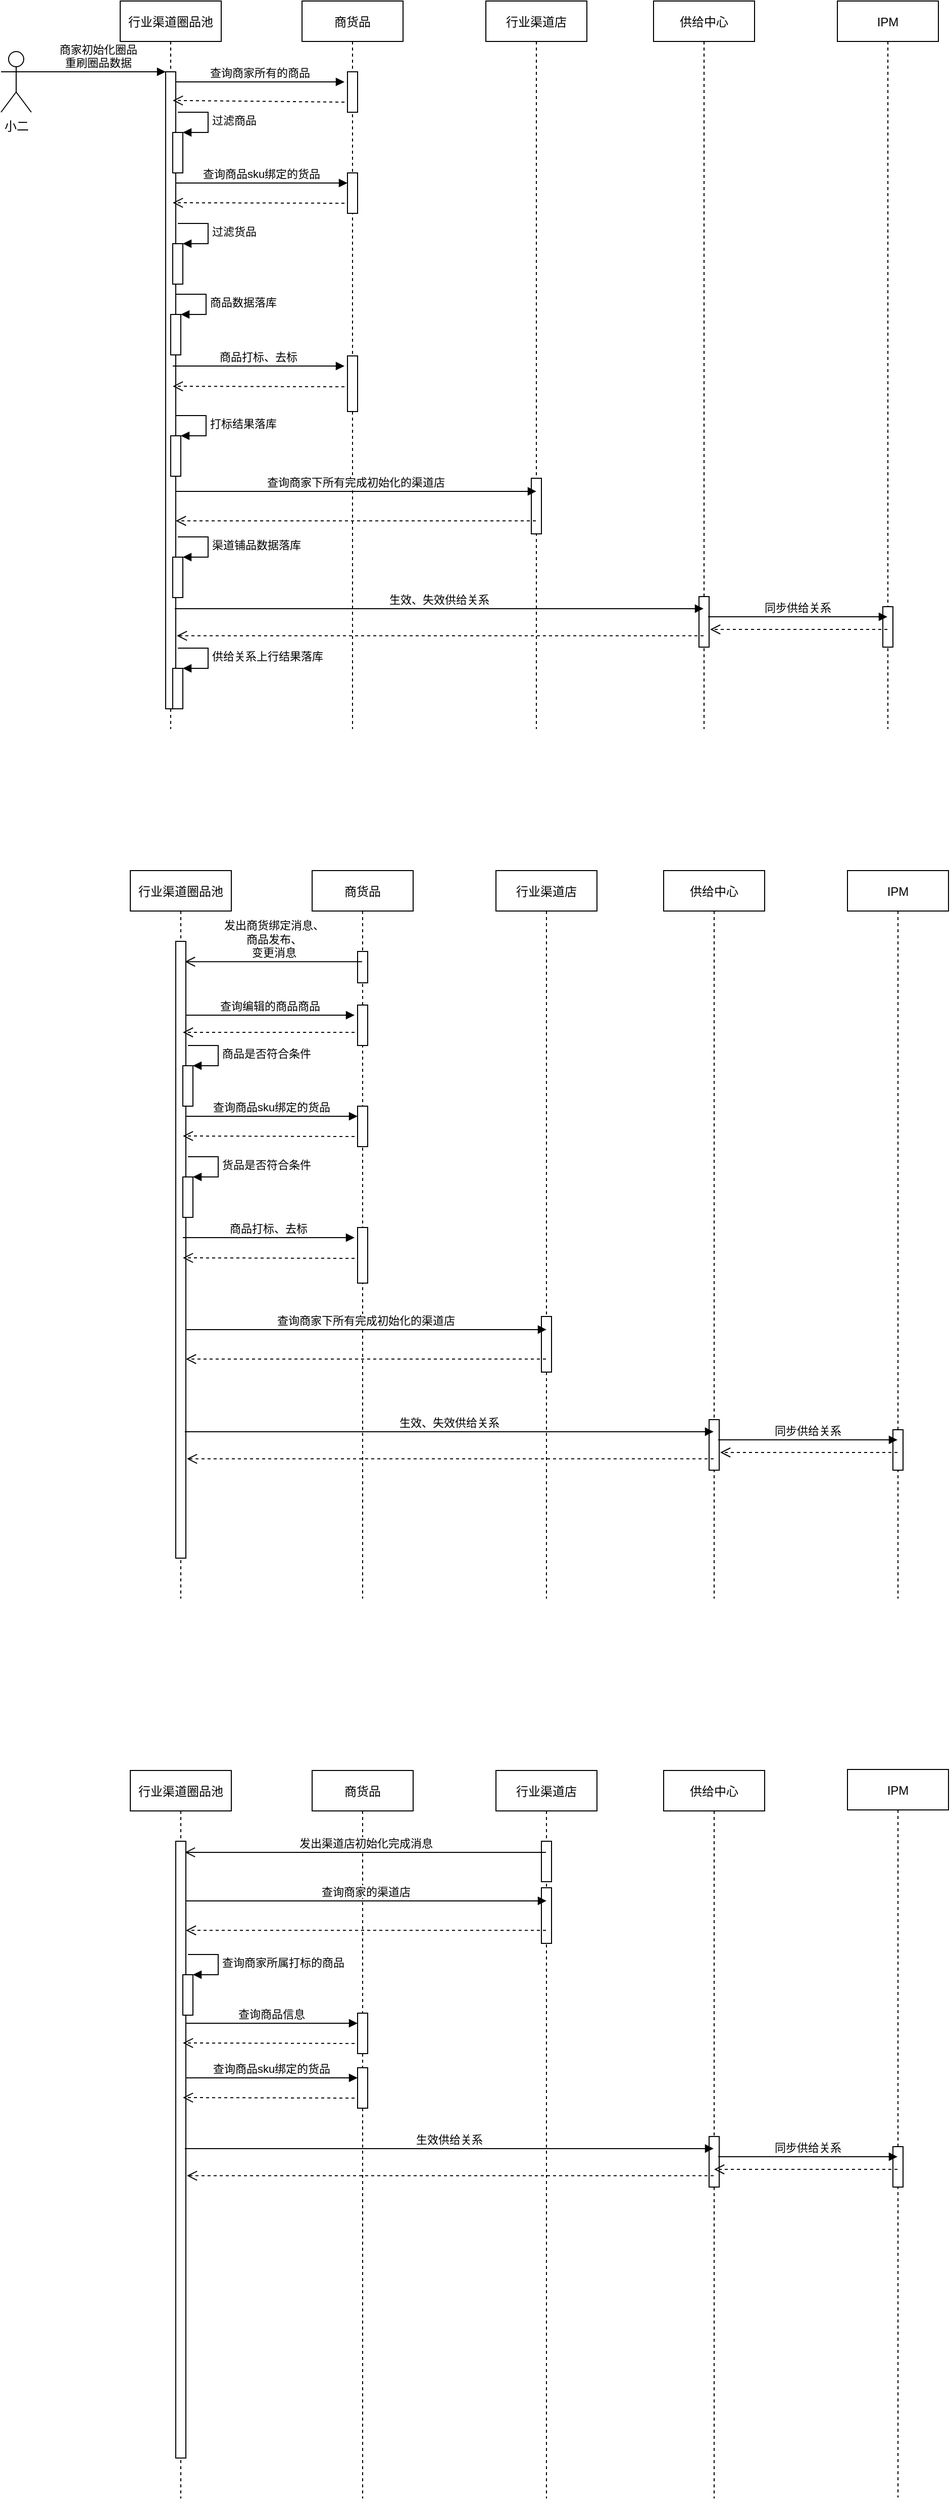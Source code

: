 <mxfile version="20.5.3" type="github">
  <diagram id="kgpKYQtTHZ0yAKxKKP6v" name="Page-1">
    <mxGraphModel dx="1298" dy="826" grid="1" gridSize="10" guides="1" tooltips="1" connect="1" arrows="1" fold="1" page="1" pageScale="1" pageWidth="3300" pageHeight="4681" math="0" shadow="0">
      <root>
        <mxCell id="0" />
        <mxCell id="1" parent="0" />
        <mxCell id="3nuBFxr9cyL0pnOWT2aG-1" value="行业渠道圈品池" style="shape=umlLifeline;perimeter=lifelinePerimeter;container=1;collapsible=0;recursiveResize=0;rounded=0;shadow=0;strokeWidth=1;" parent="1" vertex="1">
          <mxGeometry x="188" y="80" width="100" height="720" as="geometry" />
        </mxCell>
        <mxCell id="3nuBFxr9cyL0pnOWT2aG-2" value="" style="points=[];perimeter=orthogonalPerimeter;rounded=0;shadow=0;strokeWidth=1;" parent="3nuBFxr9cyL0pnOWT2aG-1" vertex="1">
          <mxGeometry x="45" y="70" width="10" height="630" as="geometry" />
        </mxCell>
        <mxCell id="i1a7ub9hRIe4BxzvPpTs-12" value="" style="html=1;points=[];perimeter=orthogonalPerimeter;" vertex="1" parent="3nuBFxr9cyL0pnOWT2aG-1">
          <mxGeometry x="52" y="130" width="10" height="40" as="geometry" />
        </mxCell>
        <mxCell id="i1a7ub9hRIe4BxzvPpTs-13" value="过滤商品" style="edgeStyle=orthogonalEdgeStyle;html=1;align=left;spacingLeft=2;endArrow=block;rounded=0;entryX=1;entryY=0;" edge="1" target="i1a7ub9hRIe4BxzvPpTs-12" parent="3nuBFxr9cyL0pnOWT2aG-1">
          <mxGeometry relative="1" as="geometry">
            <mxPoint x="57" y="110" as="sourcePoint" />
            <Array as="points">
              <mxPoint x="87" y="110" />
            </Array>
          </mxGeometry>
        </mxCell>
        <mxCell id="i1a7ub9hRIe4BxzvPpTs-14" value="" style="html=1;points=[];perimeter=orthogonalPerimeter;" vertex="1" parent="3nuBFxr9cyL0pnOWT2aG-1">
          <mxGeometry x="52" y="240" width="10" height="40" as="geometry" />
        </mxCell>
        <mxCell id="i1a7ub9hRIe4BxzvPpTs-15" value="过滤货品" style="edgeStyle=orthogonalEdgeStyle;html=1;align=left;spacingLeft=2;endArrow=block;rounded=0;entryX=1;entryY=0;" edge="1" parent="3nuBFxr9cyL0pnOWT2aG-1" target="i1a7ub9hRIe4BxzvPpTs-14">
          <mxGeometry relative="1" as="geometry">
            <mxPoint x="57" y="220" as="sourcePoint" />
            <Array as="points">
              <mxPoint x="87" y="220" />
            </Array>
          </mxGeometry>
        </mxCell>
        <mxCell id="i1a7ub9hRIe4BxzvPpTs-130" value="" style="html=1;points=[];perimeter=orthogonalPerimeter;" vertex="1" parent="3nuBFxr9cyL0pnOWT2aG-1">
          <mxGeometry x="50" y="310" width="10" height="40" as="geometry" />
        </mxCell>
        <mxCell id="i1a7ub9hRIe4BxzvPpTs-131" value="商品数据落库" style="edgeStyle=orthogonalEdgeStyle;html=1;align=left;spacingLeft=2;endArrow=block;rounded=0;entryX=1;entryY=0;" edge="1" parent="3nuBFxr9cyL0pnOWT2aG-1" target="i1a7ub9hRIe4BxzvPpTs-130">
          <mxGeometry relative="1" as="geometry">
            <mxPoint x="55" y="290" as="sourcePoint" />
            <Array as="points">
              <mxPoint x="85" y="290" />
            </Array>
          </mxGeometry>
        </mxCell>
        <mxCell id="i1a7ub9hRIe4BxzvPpTs-132" value="" style="html=1;points=[];perimeter=orthogonalPerimeter;" vertex="1" parent="3nuBFxr9cyL0pnOWT2aG-1">
          <mxGeometry x="50" y="430" width="10" height="40" as="geometry" />
        </mxCell>
        <mxCell id="i1a7ub9hRIe4BxzvPpTs-133" value="打标结果落库" style="edgeStyle=orthogonalEdgeStyle;html=1;align=left;spacingLeft=2;endArrow=block;rounded=0;entryX=1;entryY=0;" edge="1" parent="3nuBFxr9cyL0pnOWT2aG-1" target="i1a7ub9hRIe4BxzvPpTs-132">
          <mxGeometry relative="1" as="geometry">
            <mxPoint x="55" y="410" as="sourcePoint" />
            <Array as="points">
              <mxPoint x="85" y="410" />
            </Array>
          </mxGeometry>
        </mxCell>
        <mxCell id="i1a7ub9hRIe4BxzvPpTs-135" value="" style="html=1;points=[];perimeter=orthogonalPerimeter;" vertex="1" parent="3nuBFxr9cyL0pnOWT2aG-1">
          <mxGeometry x="52" y="550" width="10" height="40" as="geometry" />
        </mxCell>
        <mxCell id="i1a7ub9hRIe4BxzvPpTs-136" value="渠道铺品数据落库" style="edgeStyle=orthogonalEdgeStyle;html=1;align=left;spacingLeft=2;endArrow=block;rounded=0;entryX=1;entryY=0;" edge="1" parent="3nuBFxr9cyL0pnOWT2aG-1" target="i1a7ub9hRIe4BxzvPpTs-135">
          <mxGeometry relative="1" as="geometry">
            <mxPoint x="57" y="530" as="sourcePoint" />
            <Array as="points">
              <mxPoint x="87" y="530" />
            </Array>
          </mxGeometry>
        </mxCell>
        <mxCell id="i1a7ub9hRIe4BxzvPpTs-137" value="" style="html=1;points=[];perimeter=orthogonalPerimeter;" vertex="1" parent="3nuBFxr9cyL0pnOWT2aG-1">
          <mxGeometry x="52" y="660" width="10" height="40" as="geometry" />
        </mxCell>
        <mxCell id="i1a7ub9hRIe4BxzvPpTs-138" value="供给关系上行结果落库" style="edgeStyle=orthogonalEdgeStyle;html=1;align=left;spacingLeft=2;endArrow=block;rounded=0;entryX=1;entryY=0;" edge="1" parent="3nuBFxr9cyL0pnOWT2aG-1" target="i1a7ub9hRIe4BxzvPpTs-137">
          <mxGeometry relative="1" as="geometry">
            <mxPoint x="57" y="640" as="sourcePoint" />
            <Array as="points">
              <mxPoint x="87" y="640" />
            </Array>
          </mxGeometry>
        </mxCell>
        <mxCell id="3nuBFxr9cyL0pnOWT2aG-5" value="商货品" style="shape=umlLifeline;perimeter=lifelinePerimeter;container=1;collapsible=0;recursiveResize=0;rounded=0;shadow=0;strokeWidth=1;" parent="1" vertex="1">
          <mxGeometry x="368" y="80" width="100" height="720" as="geometry" />
        </mxCell>
        <mxCell id="3nuBFxr9cyL0pnOWT2aG-6" value="" style="points=[];perimeter=orthogonalPerimeter;rounded=0;shadow=0;strokeWidth=1;" parent="3nuBFxr9cyL0pnOWT2aG-5" vertex="1">
          <mxGeometry x="45" y="70" width="10" height="40" as="geometry" />
        </mxCell>
        <mxCell id="i1a7ub9hRIe4BxzvPpTs-10" value="查询商品sku绑定的货品" style="verticalAlign=bottom;endArrow=block;entryX=0;entryY=0;shadow=0;strokeWidth=1;" edge="1" parent="3nuBFxr9cyL0pnOWT2aG-5">
          <mxGeometry relative="1" as="geometry">
            <mxPoint x="-125" y="180.0" as="sourcePoint" />
            <mxPoint x="45" y="180.0" as="targetPoint" />
          </mxGeometry>
        </mxCell>
        <mxCell id="i1a7ub9hRIe4BxzvPpTs-20" value="" style="points=[];perimeter=orthogonalPerimeter;rounded=0;shadow=0;strokeWidth=1;" vertex="1" parent="3nuBFxr9cyL0pnOWT2aG-5">
          <mxGeometry x="45" y="351" width="10" height="55" as="geometry" />
        </mxCell>
        <mxCell id="i1a7ub9hRIe4BxzvPpTs-21" value="" style="points=[];perimeter=orthogonalPerimeter;rounded=0;shadow=0;strokeWidth=1;" vertex="1" parent="3nuBFxr9cyL0pnOWT2aG-5">
          <mxGeometry x="45" y="170" width="10" height="40" as="geometry" />
        </mxCell>
        <mxCell id="3nuBFxr9cyL0pnOWT2aG-7" value="" style="verticalAlign=bottom;endArrow=open;dashed=1;endSize=8;shadow=0;strokeWidth=1;entryX=0.7;entryY=0.045;entryDx=0;entryDy=0;entryPerimeter=0;" parent="1" target="3nuBFxr9cyL0pnOWT2aG-2" edge="1">
          <mxGeometry relative="1" as="geometry">
            <mxPoint x="250" y="180" as="targetPoint" />
            <mxPoint x="410" y="180" as="sourcePoint" />
          </mxGeometry>
        </mxCell>
        <mxCell id="3nuBFxr9cyL0pnOWT2aG-8" value="查询商家所有的商品" style="verticalAlign=bottom;endArrow=block;shadow=0;strokeWidth=1;" parent="1" source="3nuBFxr9cyL0pnOWT2aG-2" edge="1">
          <mxGeometry relative="1" as="geometry">
            <mxPoint x="343" y="160" as="sourcePoint" />
            <mxPoint x="410" y="160" as="targetPoint" />
          </mxGeometry>
        </mxCell>
        <mxCell id="i1a7ub9hRIe4BxzvPpTs-1" value="供给中心" style="shape=umlLifeline;perimeter=lifelinePerimeter;container=1;collapsible=0;recursiveResize=0;rounded=0;shadow=0;strokeWidth=1;" vertex="1" parent="1">
          <mxGeometry x="716" y="80" width="100" height="720" as="geometry" />
        </mxCell>
        <mxCell id="i1a7ub9hRIe4BxzvPpTs-2" value="" style="points=[];perimeter=orthogonalPerimeter;rounded=0;shadow=0;strokeWidth=1;" vertex="1" parent="i1a7ub9hRIe4BxzvPpTs-1">
          <mxGeometry x="45" y="589" width="10" height="50" as="geometry" />
        </mxCell>
        <mxCell id="i1a7ub9hRIe4BxzvPpTs-3" value="IPM" style="shape=umlLifeline;perimeter=lifelinePerimeter;container=1;collapsible=0;recursiveResize=0;rounded=0;shadow=0;strokeWidth=1;" vertex="1" parent="1">
          <mxGeometry x="898" y="80" width="100" height="720" as="geometry" />
        </mxCell>
        <mxCell id="i1a7ub9hRIe4BxzvPpTs-4" value="" style="points=[];perimeter=orthogonalPerimeter;rounded=0;shadow=0;strokeWidth=1;" vertex="1" parent="i1a7ub9hRIe4BxzvPpTs-3">
          <mxGeometry x="45" y="599" width="10" height="40" as="geometry" />
        </mxCell>
        <mxCell id="i1a7ub9hRIe4BxzvPpTs-5" value="小二" style="shape=umlActor;verticalLabelPosition=bottom;verticalAlign=top;html=1;" vertex="1" parent="1">
          <mxGeometry x="70" y="130" width="30" height="60" as="geometry" />
        </mxCell>
        <mxCell id="3nuBFxr9cyL0pnOWT2aG-3" value="商家初始化圈品&#xa;重刷圈品数据" style="verticalAlign=bottom;startArrow=none;endArrow=block;startSize=8;shadow=0;strokeWidth=1;exitX=1;exitY=0.333;exitDx=0;exitDy=0;exitPerimeter=0;startFill=0;" parent="1" target="3nuBFxr9cyL0pnOWT2aG-2" edge="1" source="i1a7ub9hRIe4BxzvPpTs-5">
          <mxGeometry relative="1" as="geometry">
            <mxPoint x="173" y="150" as="sourcePoint" />
          </mxGeometry>
        </mxCell>
        <mxCell id="i1a7ub9hRIe4BxzvPpTs-11" value="" style="verticalAlign=bottom;endArrow=open;dashed=1;endSize=8;shadow=0;strokeWidth=1;entryX=1;entryY=0.147;entryDx=0;entryDy=0;entryPerimeter=0;" edge="1" parent="1">
          <mxGeometry relative="1" as="geometry">
            <mxPoint x="240" y="279.5" as="targetPoint" />
            <mxPoint x="410" y="280" as="sourcePoint" />
          </mxGeometry>
        </mxCell>
        <mxCell id="i1a7ub9hRIe4BxzvPpTs-16" value="行业渠道店" style="shape=umlLifeline;perimeter=lifelinePerimeter;container=1;collapsible=0;recursiveResize=0;rounded=0;shadow=0;strokeWidth=1;" vertex="1" parent="1">
          <mxGeometry x="550" y="80" width="100" height="720" as="geometry" />
        </mxCell>
        <mxCell id="i1a7ub9hRIe4BxzvPpTs-17" value="" style="points=[];perimeter=orthogonalPerimeter;rounded=0;shadow=0;strokeWidth=1;" vertex="1" parent="i1a7ub9hRIe4BxzvPpTs-16">
          <mxGeometry x="45" y="472" width="10" height="55" as="geometry" />
        </mxCell>
        <mxCell id="i1a7ub9hRIe4BxzvPpTs-18" value="查询商家下所有完成初始化的渠道店" style="verticalAlign=bottom;endArrow=block;shadow=0;strokeWidth=1;entryX=0.5;entryY=0.236;entryDx=0;entryDy=0;entryPerimeter=0;" edge="1" parent="1" target="i1a7ub9hRIe4BxzvPpTs-17">
          <mxGeometry relative="1" as="geometry">
            <mxPoint x="243" y="565" as="sourcePoint" />
            <mxPoint x="590" y="565" as="targetPoint" />
          </mxGeometry>
        </mxCell>
        <mxCell id="i1a7ub9hRIe4BxzvPpTs-19" value="" style="verticalAlign=bottom;endArrow=open;dashed=1;endSize=8;shadow=0;strokeWidth=1;entryX=1;entryY=0.533;entryDx=0;entryDy=0;entryPerimeter=0;" edge="1" parent="1">
          <mxGeometry relative="1" as="geometry">
            <mxPoint x="243" y="594.13" as="targetPoint" />
            <mxPoint x="599.5" y="594.13" as="sourcePoint" />
          </mxGeometry>
        </mxCell>
        <mxCell id="i1a7ub9hRIe4BxzvPpTs-22" value="商品打标、去标" style="verticalAlign=bottom;endArrow=block;shadow=0;strokeWidth=1;" edge="1" parent="1">
          <mxGeometry relative="1" as="geometry">
            <mxPoint x="240" y="441" as="sourcePoint" />
            <mxPoint x="410" y="441" as="targetPoint" />
          </mxGeometry>
        </mxCell>
        <mxCell id="i1a7ub9hRIe4BxzvPpTs-23" value="" style="verticalAlign=bottom;endArrow=open;dashed=1;endSize=8;shadow=0;strokeWidth=1;entryX=1;entryY=0.147;entryDx=0;entryDy=0;entryPerimeter=0;" edge="1" parent="1">
          <mxGeometry relative="1" as="geometry">
            <mxPoint x="240" y="461" as="targetPoint" />
            <mxPoint x="410" y="461.5" as="sourcePoint" />
          </mxGeometry>
        </mxCell>
        <mxCell id="i1a7ub9hRIe4BxzvPpTs-24" value="生效、失效供给关系" style="verticalAlign=bottom;endArrow=block;shadow=0;strokeWidth=1;exitX=0.9;exitY=0.636;exitDx=0;exitDy=0;exitPerimeter=0;" edge="1" parent="1">
          <mxGeometry relative="1" as="geometry">
            <mxPoint x="242" y="680.96" as="sourcePoint" />
            <mxPoint x="765.5" y="680.96" as="targetPoint" />
          </mxGeometry>
        </mxCell>
        <mxCell id="i1a7ub9hRIe4BxzvPpTs-26" value="" style="verticalAlign=bottom;endArrow=open;dashed=1;endSize=8;shadow=0;strokeWidth=1;entryX=1.1;entryY=0.68;entryDx=0;entryDy=0;entryPerimeter=0;" edge="1" parent="1">
          <mxGeometry relative="1" as="geometry">
            <mxPoint x="244" y="707.8" as="targetPoint" />
            <mxPoint x="765.5" y="707.8" as="sourcePoint" />
          </mxGeometry>
        </mxCell>
        <mxCell id="i1a7ub9hRIe4BxzvPpTs-27" value="同步供给关系" style="verticalAlign=bottom;endArrow=block;shadow=0;strokeWidth=1;" edge="1" parent="1">
          <mxGeometry relative="1" as="geometry">
            <mxPoint x="770" y="689" as="sourcePoint" />
            <mxPoint x="947.5" y="689" as="targetPoint" />
          </mxGeometry>
        </mxCell>
        <mxCell id="i1a7ub9hRIe4BxzvPpTs-28" value="" style="verticalAlign=bottom;endArrow=open;dashed=1;endSize=8;shadow=0;strokeWidth=1;entryX=1.1;entryY=0.77;entryDx=0;entryDy=0;entryPerimeter=0;" edge="1" parent="1">
          <mxGeometry relative="1" as="geometry">
            <mxPoint x="772" y="701.5" as="targetPoint" />
            <mxPoint x="947.5" y="701.5" as="sourcePoint" />
          </mxGeometry>
        </mxCell>
        <mxCell id="i1a7ub9hRIe4BxzvPpTs-31" value="行业渠道圈品池" style="shape=umlLifeline;perimeter=lifelinePerimeter;container=1;collapsible=0;recursiveResize=0;rounded=0;shadow=0;strokeWidth=1;" vertex="1" parent="1">
          <mxGeometry x="198" y="940" width="100" height="720" as="geometry" />
        </mxCell>
        <mxCell id="i1a7ub9hRIe4BxzvPpTs-32" value="" style="points=[];perimeter=orthogonalPerimeter;rounded=0;shadow=0;strokeWidth=1;" vertex="1" parent="i1a7ub9hRIe4BxzvPpTs-31">
          <mxGeometry x="45" y="70" width="10" height="610" as="geometry" />
        </mxCell>
        <mxCell id="i1a7ub9hRIe4BxzvPpTs-33" value="" style="html=1;points=[];perimeter=orthogonalPerimeter;" vertex="1" parent="i1a7ub9hRIe4BxzvPpTs-31">
          <mxGeometry x="52" y="193" width="10" height="40" as="geometry" />
        </mxCell>
        <mxCell id="i1a7ub9hRIe4BxzvPpTs-34" value="商品是否符合条件" style="edgeStyle=orthogonalEdgeStyle;html=1;align=left;spacingLeft=2;endArrow=block;rounded=0;entryX=1;entryY=0;" edge="1" parent="i1a7ub9hRIe4BxzvPpTs-31" target="i1a7ub9hRIe4BxzvPpTs-33">
          <mxGeometry relative="1" as="geometry">
            <mxPoint x="57" y="173" as="sourcePoint" />
            <Array as="points">
              <mxPoint x="87" y="173" />
            </Array>
          </mxGeometry>
        </mxCell>
        <mxCell id="i1a7ub9hRIe4BxzvPpTs-35" value="" style="html=1;points=[];perimeter=orthogonalPerimeter;" vertex="1" parent="i1a7ub9hRIe4BxzvPpTs-31">
          <mxGeometry x="52" y="303" width="10" height="40" as="geometry" />
        </mxCell>
        <mxCell id="i1a7ub9hRIe4BxzvPpTs-36" value="货品是否符合条件" style="edgeStyle=orthogonalEdgeStyle;html=1;align=left;spacingLeft=2;endArrow=block;rounded=0;entryX=1;entryY=0;" edge="1" parent="i1a7ub9hRIe4BxzvPpTs-31" target="i1a7ub9hRIe4BxzvPpTs-35">
          <mxGeometry relative="1" as="geometry">
            <mxPoint x="57" y="283" as="sourcePoint" />
            <Array as="points">
              <mxPoint x="87" y="283" />
            </Array>
          </mxGeometry>
        </mxCell>
        <mxCell id="i1a7ub9hRIe4BxzvPpTs-37" value="商货品" style="shape=umlLifeline;perimeter=lifelinePerimeter;container=1;collapsible=0;recursiveResize=0;rounded=0;shadow=0;strokeWidth=1;" vertex="1" parent="1">
          <mxGeometry x="378" y="940" width="100" height="720" as="geometry" />
        </mxCell>
        <mxCell id="i1a7ub9hRIe4BxzvPpTs-38" value="" style="points=[];perimeter=orthogonalPerimeter;rounded=0;shadow=0;strokeWidth=1;" vertex="1" parent="i1a7ub9hRIe4BxzvPpTs-37">
          <mxGeometry x="45" y="133" width="10" height="40" as="geometry" />
        </mxCell>
        <mxCell id="i1a7ub9hRIe4BxzvPpTs-39" value="查询商品sku绑定的货品" style="verticalAlign=bottom;endArrow=block;entryX=0;entryY=0;shadow=0;strokeWidth=1;" edge="1" parent="i1a7ub9hRIe4BxzvPpTs-37">
          <mxGeometry relative="1" as="geometry">
            <mxPoint x="-125" y="243.0" as="sourcePoint" />
            <mxPoint x="45" y="243.0" as="targetPoint" />
          </mxGeometry>
        </mxCell>
        <mxCell id="i1a7ub9hRIe4BxzvPpTs-40" value="" style="points=[];perimeter=orthogonalPerimeter;rounded=0;shadow=0;strokeWidth=1;" vertex="1" parent="i1a7ub9hRIe4BxzvPpTs-37">
          <mxGeometry x="45" y="353" width="10" height="55" as="geometry" />
        </mxCell>
        <mxCell id="i1a7ub9hRIe4BxzvPpTs-41" value="" style="points=[];perimeter=orthogonalPerimeter;rounded=0;shadow=0;strokeWidth=1;" vertex="1" parent="i1a7ub9hRIe4BxzvPpTs-37">
          <mxGeometry x="45" y="233" width="10" height="40" as="geometry" />
        </mxCell>
        <mxCell id="i1a7ub9hRIe4BxzvPpTs-61" value="" style="points=[];perimeter=orthogonalPerimeter;rounded=0;shadow=0;strokeWidth=1;" vertex="1" parent="i1a7ub9hRIe4BxzvPpTs-37">
          <mxGeometry x="45" y="80" width="10" height="31" as="geometry" />
        </mxCell>
        <mxCell id="i1a7ub9hRIe4BxzvPpTs-42" value="" style="verticalAlign=bottom;endArrow=open;dashed=1;endSize=8;shadow=0;strokeWidth=1;" edge="1" parent="1">
          <mxGeometry relative="1" as="geometry">
            <mxPoint x="250" y="1100" as="targetPoint" />
            <mxPoint x="420" y="1100" as="sourcePoint" />
          </mxGeometry>
        </mxCell>
        <mxCell id="i1a7ub9hRIe4BxzvPpTs-43" value="查询编辑的商品商品" style="verticalAlign=bottom;endArrow=block;shadow=0;strokeWidth=1;" edge="1" parent="1">
          <mxGeometry relative="1" as="geometry">
            <mxPoint x="253" y="1083" as="sourcePoint" />
            <mxPoint x="420" y="1083" as="targetPoint" />
          </mxGeometry>
        </mxCell>
        <mxCell id="i1a7ub9hRIe4BxzvPpTs-44" value="供给中心" style="shape=umlLifeline;perimeter=lifelinePerimeter;container=1;collapsible=0;recursiveResize=0;rounded=0;shadow=0;strokeWidth=1;" vertex="1" parent="1">
          <mxGeometry x="726" y="940" width="100" height="720" as="geometry" />
        </mxCell>
        <mxCell id="i1a7ub9hRIe4BxzvPpTs-45" value="" style="points=[];perimeter=orthogonalPerimeter;rounded=0;shadow=0;strokeWidth=1;" vertex="1" parent="i1a7ub9hRIe4BxzvPpTs-44">
          <mxGeometry x="45" y="543" width="10" height="50" as="geometry" />
        </mxCell>
        <mxCell id="i1a7ub9hRIe4BxzvPpTs-46" value="IPM" style="shape=umlLifeline;perimeter=lifelinePerimeter;container=1;collapsible=0;recursiveResize=0;rounded=0;shadow=0;strokeWidth=1;" vertex="1" parent="1">
          <mxGeometry x="908" y="940" width="100" height="720" as="geometry" />
        </mxCell>
        <mxCell id="i1a7ub9hRIe4BxzvPpTs-47" value="" style="points=[];perimeter=orthogonalPerimeter;rounded=0;shadow=0;strokeWidth=1;" vertex="1" parent="i1a7ub9hRIe4BxzvPpTs-46">
          <mxGeometry x="45" y="553" width="10" height="40" as="geometry" />
        </mxCell>
        <mxCell id="i1a7ub9hRIe4BxzvPpTs-50" value="" style="verticalAlign=bottom;endArrow=open;dashed=1;endSize=8;shadow=0;strokeWidth=1;entryX=1;entryY=0.147;entryDx=0;entryDy=0;entryPerimeter=0;" edge="1" parent="1">
          <mxGeometry relative="1" as="geometry">
            <mxPoint x="250" y="1202.5" as="targetPoint" />
            <mxPoint x="420" y="1203" as="sourcePoint" />
          </mxGeometry>
        </mxCell>
        <mxCell id="i1a7ub9hRIe4BxzvPpTs-51" value="行业渠道店" style="shape=umlLifeline;perimeter=lifelinePerimeter;container=1;collapsible=0;recursiveResize=0;rounded=0;shadow=0;strokeWidth=1;" vertex="1" parent="1">
          <mxGeometry x="560" y="940" width="100" height="720" as="geometry" />
        </mxCell>
        <mxCell id="i1a7ub9hRIe4BxzvPpTs-52" value="" style="points=[];perimeter=orthogonalPerimeter;rounded=0;shadow=0;strokeWidth=1;" vertex="1" parent="i1a7ub9hRIe4BxzvPpTs-51">
          <mxGeometry x="45" y="441" width="10" height="55" as="geometry" />
        </mxCell>
        <mxCell id="i1a7ub9hRIe4BxzvPpTs-53" value="查询商家下所有完成初始化的渠道店" style="verticalAlign=bottom;endArrow=block;shadow=0;strokeWidth=1;entryX=0.5;entryY=0.236;entryDx=0;entryDy=0;entryPerimeter=0;" edge="1" parent="1" target="i1a7ub9hRIe4BxzvPpTs-52">
          <mxGeometry relative="1" as="geometry">
            <mxPoint x="253" y="1394" as="sourcePoint" />
            <mxPoint x="600" y="1394" as="targetPoint" />
          </mxGeometry>
        </mxCell>
        <mxCell id="i1a7ub9hRIe4BxzvPpTs-54" value="" style="verticalAlign=bottom;endArrow=open;dashed=1;endSize=8;shadow=0;strokeWidth=1;entryX=1;entryY=0.533;entryDx=0;entryDy=0;entryPerimeter=0;" edge="1" parent="1">
          <mxGeometry relative="1" as="geometry">
            <mxPoint x="253" y="1423.13" as="targetPoint" />
            <mxPoint x="609.5" y="1423.13" as="sourcePoint" />
          </mxGeometry>
        </mxCell>
        <mxCell id="i1a7ub9hRIe4BxzvPpTs-55" value="商品打标、去标" style="verticalAlign=bottom;endArrow=block;shadow=0;strokeWidth=1;" edge="1" parent="1">
          <mxGeometry relative="1" as="geometry">
            <mxPoint x="250" y="1303" as="sourcePoint" />
            <mxPoint x="420" y="1303" as="targetPoint" />
          </mxGeometry>
        </mxCell>
        <mxCell id="i1a7ub9hRIe4BxzvPpTs-56" value="" style="verticalAlign=bottom;endArrow=open;dashed=1;endSize=8;shadow=0;strokeWidth=1;entryX=1;entryY=0.147;entryDx=0;entryDy=0;entryPerimeter=0;" edge="1" parent="1">
          <mxGeometry relative="1" as="geometry">
            <mxPoint x="250" y="1323" as="targetPoint" />
            <mxPoint x="420" y="1323.5" as="sourcePoint" />
          </mxGeometry>
        </mxCell>
        <mxCell id="i1a7ub9hRIe4BxzvPpTs-57" value="生效、失效供给关系" style="verticalAlign=bottom;endArrow=block;shadow=0;strokeWidth=1;exitX=0.9;exitY=0.636;exitDx=0;exitDy=0;exitPerimeter=0;" edge="1" parent="1">
          <mxGeometry relative="1" as="geometry">
            <mxPoint x="252" y="1494.96" as="sourcePoint" />
            <mxPoint x="775.5" y="1494.96" as="targetPoint" />
          </mxGeometry>
        </mxCell>
        <mxCell id="i1a7ub9hRIe4BxzvPpTs-58" value="" style="verticalAlign=bottom;endArrow=open;dashed=1;endSize=8;shadow=0;strokeWidth=1;entryX=1.1;entryY=0.68;entryDx=0;entryDy=0;entryPerimeter=0;" edge="1" parent="1">
          <mxGeometry relative="1" as="geometry">
            <mxPoint x="254" y="1521.8" as="targetPoint" />
            <mxPoint x="775.5" y="1521.8" as="sourcePoint" />
          </mxGeometry>
        </mxCell>
        <mxCell id="i1a7ub9hRIe4BxzvPpTs-59" value="同步供给关系" style="verticalAlign=bottom;endArrow=block;shadow=0;strokeWidth=1;" edge="1" parent="1">
          <mxGeometry relative="1" as="geometry">
            <mxPoint x="780" y="1503" as="sourcePoint" />
            <mxPoint x="957.5" y="1503" as="targetPoint" />
          </mxGeometry>
        </mxCell>
        <mxCell id="i1a7ub9hRIe4BxzvPpTs-60" value="" style="verticalAlign=bottom;endArrow=open;dashed=1;endSize=8;shadow=0;strokeWidth=1;entryX=1.1;entryY=0.77;entryDx=0;entryDy=0;entryPerimeter=0;" edge="1" parent="1">
          <mxGeometry relative="1" as="geometry">
            <mxPoint x="782" y="1515.5" as="targetPoint" />
            <mxPoint x="957.5" y="1515.5" as="sourcePoint" />
          </mxGeometry>
        </mxCell>
        <mxCell id="i1a7ub9hRIe4BxzvPpTs-62" value="发出商货绑定消息、&lt;br&gt;商品发布、&lt;br&gt;变更消息" style="html=1;verticalAlign=bottom;startArrow=none;startFill=0;endArrow=open;startSize=6;endSize=8;rounded=0;entryX=0.9;entryY=0.033;entryDx=0;entryDy=0;entryPerimeter=0;" edge="1" parent="1" source="i1a7ub9hRIe4BxzvPpTs-37" target="i1a7ub9hRIe4BxzvPpTs-32">
          <mxGeometry width="80" relative="1" as="geometry">
            <mxPoint x="410" y="1030" as="sourcePoint" />
            <mxPoint x="330" y="1030" as="targetPoint" />
          </mxGeometry>
        </mxCell>
        <mxCell id="i1a7ub9hRIe4BxzvPpTs-93" value="行业渠道圈品池" style="shape=umlLifeline;perimeter=lifelinePerimeter;container=1;collapsible=0;recursiveResize=0;rounded=0;shadow=0;strokeWidth=1;" vertex="1" parent="1">
          <mxGeometry x="198" y="1830" width="100" height="720" as="geometry" />
        </mxCell>
        <mxCell id="i1a7ub9hRIe4BxzvPpTs-94" value="" style="points=[];perimeter=orthogonalPerimeter;rounded=0;shadow=0;strokeWidth=1;" vertex="1" parent="i1a7ub9hRIe4BxzvPpTs-93">
          <mxGeometry x="45" y="70" width="10" height="610" as="geometry" />
        </mxCell>
        <mxCell id="i1a7ub9hRIe4BxzvPpTs-95" value="" style="html=1;points=[];perimeter=orthogonalPerimeter;" vertex="1" parent="i1a7ub9hRIe4BxzvPpTs-93">
          <mxGeometry x="52" y="202" width="10" height="40" as="geometry" />
        </mxCell>
        <mxCell id="i1a7ub9hRIe4BxzvPpTs-96" value="查询商家所属打标的商品" style="edgeStyle=orthogonalEdgeStyle;html=1;align=left;spacingLeft=2;endArrow=block;rounded=0;entryX=1;entryY=0;" edge="1" parent="i1a7ub9hRIe4BxzvPpTs-93" target="i1a7ub9hRIe4BxzvPpTs-95">
          <mxGeometry relative="1" as="geometry">
            <mxPoint x="57" y="182" as="sourcePoint" />
            <Array as="points">
              <mxPoint x="87" y="182" />
            </Array>
          </mxGeometry>
        </mxCell>
        <mxCell id="i1a7ub9hRIe4BxzvPpTs-99" value="商货品" style="shape=umlLifeline;perimeter=lifelinePerimeter;container=1;collapsible=0;recursiveResize=0;rounded=0;shadow=0;strokeWidth=1;" vertex="1" parent="1">
          <mxGeometry x="378" y="1830" width="100" height="720" as="geometry" />
        </mxCell>
        <mxCell id="i1a7ub9hRIe4BxzvPpTs-101" value="查询商品sku绑定的货品" style="verticalAlign=bottom;endArrow=block;entryX=0;entryY=0;shadow=0;strokeWidth=1;" edge="1" parent="i1a7ub9hRIe4BxzvPpTs-99">
          <mxGeometry relative="1" as="geometry">
            <mxPoint x="-125" y="304.0" as="sourcePoint" />
            <mxPoint x="45" y="304.0" as="targetPoint" />
          </mxGeometry>
        </mxCell>
        <mxCell id="i1a7ub9hRIe4BxzvPpTs-103" value="" style="points=[];perimeter=orthogonalPerimeter;rounded=0;shadow=0;strokeWidth=1;" vertex="1" parent="i1a7ub9hRIe4BxzvPpTs-99">
          <mxGeometry x="45" y="294" width="10" height="40" as="geometry" />
        </mxCell>
        <mxCell id="i1a7ub9hRIe4BxzvPpTs-125" value="查询商品信息" style="verticalAlign=bottom;endArrow=block;entryX=0;entryY=0;shadow=0;strokeWidth=1;" edge="1" parent="i1a7ub9hRIe4BxzvPpTs-99">
          <mxGeometry relative="1" as="geometry">
            <mxPoint x="-125" y="250" as="sourcePoint" />
            <mxPoint x="45" y="250" as="targetPoint" />
          </mxGeometry>
        </mxCell>
        <mxCell id="i1a7ub9hRIe4BxzvPpTs-126" value="" style="points=[];perimeter=orthogonalPerimeter;rounded=0;shadow=0;strokeWidth=1;" vertex="1" parent="i1a7ub9hRIe4BxzvPpTs-99">
          <mxGeometry x="45" y="240" width="10" height="40" as="geometry" />
        </mxCell>
        <mxCell id="i1a7ub9hRIe4BxzvPpTs-127" value="" style="verticalAlign=bottom;endArrow=open;dashed=1;endSize=8;shadow=0;strokeWidth=1;entryX=1;entryY=0.147;entryDx=0;entryDy=0;entryPerimeter=0;" edge="1" parent="i1a7ub9hRIe4BxzvPpTs-99">
          <mxGeometry relative="1" as="geometry">
            <mxPoint x="-128" y="269.5" as="targetPoint" />
            <mxPoint x="42" y="270" as="sourcePoint" />
          </mxGeometry>
        </mxCell>
        <mxCell id="i1a7ub9hRIe4BxzvPpTs-107" value="供给中心" style="shape=umlLifeline;perimeter=lifelinePerimeter;container=1;collapsible=0;recursiveResize=0;rounded=0;shadow=0;strokeWidth=1;" vertex="1" parent="1">
          <mxGeometry x="726" y="1830" width="100" height="720" as="geometry" />
        </mxCell>
        <mxCell id="i1a7ub9hRIe4BxzvPpTs-108" value="" style="points=[];perimeter=orthogonalPerimeter;rounded=0;shadow=0;strokeWidth=1;" vertex="1" parent="i1a7ub9hRIe4BxzvPpTs-107">
          <mxGeometry x="45" y="362" width="10" height="50" as="geometry" />
        </mxCell>
        <mxCell id="i1a7ub9hRIe4BxzvPpTs-109" value="IPM" style="shape=umlLifeline;perimeter=lifelinePerimeter;container=1;collapsible=0;recursiveResize=0;rounded=0;shadow=0;strokeWidth=1;" vertex="1" parent="1">
          <mxGeometry x="908" y="1829" width="100" height="720" as="geometry" />
        </mxCell>
        <mxCell id="i1a7ub9hRIe4BxzvPpTs-110" value="" style="points=[];perimeter=orthogonalPerimeter;rounded=0;shadow=0;strokeWidth=1;" vertex="1" parent="i1a7ub9hRIe4BxzvPpTs-109">
          <mxGeometry x="45" y="373" width="10" height="40" as="geometry" />
        </mxCell>
        <mxCell id="i1a7ub9hRIe4BxzvPpTs-111" value="" style="verticalAlign=bottom;endArrow=open;dashed=1;endSize=8;shadow=0;strokeWidth=1;entryX=1;entryY=0.147;entryDx=0;entryDy=0;entryPerimeter=0;" edge="1" parent="1">
          <mxGeometry relative="1" as="geometry">
            <mxPoint x="250" y="2153.5" as="targetPoint" />
            <mxPoint x="420" y="2154" as="sourcePoint" />
          </mxGeometry>
        </mxCell>
        <mxCell id="i1a7ub9hRIe4BxzvPpTs-112" value="行业渠道店" style="shape=umlLifeline;perimeter=lifelinePerimeter;container=1;collapsible=0;recursiveResize=0;rounded=0;shadow=0;strokeWidth=1;" vertex="1" parent="1">
          <mxGeometry x="560" y="1830" width="100" height="720" as="geometry" />
        </mxCell>
        <mxCell id="i1a7ub9hRIe4BxzvPpTs-113" value="" style="points=[];perimeter=orthogonalPerimeter;rounded=0;shadow=0;strokeWidth=1;" vertex="1" parent="i1a7ub9hRIe4BxzvPpTs-112">
          <mxGeometry x="45" y="116" width="10" height="55" as="geometry" />
        </mxCell>
        <mxCell id="i1a7ub9hRIe4BxzvPpTs-123" value="" style="points=[];perimeter=orthogonalPerimeter;rounded=0;shadow=0;strokeWidth=1;" vertex="1" parent="i1a7ub9hRIe4BxzvPpTs-112">
          <mxGeometry x="45" y="70" width="10" height="40" as="geometry" />
        </mxCell>
        <mxCell id="i1a7ub9hRIe4BxzvPpTs-114" value="查询商家的渠道店" style="verticalAlign=bottom;endArrow=block;shadow=0;strokeWidth=1;entryX=0.5;entryY=0.236;entryDx=0;entryDy=0;entryPerimeter=0;" edge="1" parent="1" target="i1a7ub9hRIe4BxzvPpTs-113">
          <mxGeometry relative="1" as="geometry">
            <mxPoint x="253" y="1959" as="sourcePoint" />
            <mxPoint x="600" y="1959" as="targetPoint" />
          </mxGeometry>
        </mxCell>
        <mxCell id="i1a7ub9hRIe4BxzvPpTs-115" value="" style="verticalAlign=bottom;endArrow=open;dashed=1;endSize=8;shadow=0;strokeWidth=1;entryX=1;entryY=0.533;entryDx=0;entryDy=0;entryPerimeter=0;" edge="1" parent="1">
          <mxGeometry relative="1" as="geometry">
            <mxPoint x="253" y="1988.13" as="targetPoint" />
            <mxPoint x="609.5" y="1988.13" as="sourcePoint" />
          </mxGeometry>
        </mxCell>
        <mxCell id="i1a7ub9hRIe4BxzvPpTs-118" value="生效供给关系" style="verticalAlign=bottom;endArrow=block;shadow=0;strokeWidth=1;exitX=0.9;exitY=0.636;exitDx=0;exitDy=0;exitPerimeter=0;" edge="1" parent="1">
          <mxGeometry relative="1" as="geometry">
            <mxPoint x="252" y="2203.96" as="sourcePoint" />
            <mxPoint x="775.5" y="2203.96" as="targetPoint" />
          </mxGeometry>
        </mxCell>
        <mxCell id="i1a7ub9hRIe4BxzvPpTs-119" value="" style="verticalAlign=bottom;endArrow=open;dashed=1;endSize=8;shadow=0;strokeWidth=1;entryX=1.1;entryY=0.68;entryDx=0;entryDy=0;entryPerimeter=0;" edge="1" parent="1">
          <mxGeometry relative="1" as="geometry">
            <mxPoint x="254" y="2230.8" as="targetPoint" />
            <mxPoint x="775.5" y="2230.8" as="sourcePoint" />
          </mxGeometry>
        </mxCell>
        <mxCell id="i1a7ub9hRIe4BxzvPpTs-120" value="同步供给关系" style="verticalAlign=bottom;endArrow=block;shadow=0;strokeWidth=1;" edge="1" parent="1">
          <mxGeometry relative="1" as="geometry">
            <mxPoint x="780" y="2212" as="sourcePoint" />
            <mxPoint x="957.5" y="2212" as="targetPoint" />
          </mxGeometry>
        </mxCell>
        <mxCell id="i1a7ub9hRIe4BxzvPpTs-121" value="" style="verticalAlign=bottom;endArrow=open;dashed=1;endSize=8;shadow=0;strokeWidth=1;" edge="1" parent="1" target="i1a7ub9hRIe4BxzvPpTs-107">
          <mxGeometry relative="1" as="geometry">
            <mxPoint x="818" y="2232.6" as="targetPoint" />
            <mxPoint x="957.5" y="2224.5" as="sourcePoint" />
          </mxGeometry>
        </mxCell>
        <mxCell id="i1a7ub9hRIe4BxzvPpTs-124" value="发出渠道店初始化完成消息" style="html=1;verticalAlign=bottom;startArrow=none;startFill=0;endArrow=open;startSize=6;endSize=8;rounded=0;entryX=0.9;entryY=0.018;entryDx=0;entryDy=0;entryPerimeter=0;" edge="1" parent="1" source="i1a7ub9hRIe4BxzvPpTs-112" target="i1a7ub9hRIe4BxzvPpTs-94">
          <mxGeometry width="80" relative="1" as="geometry">
            <mxPoint x="515.75" y="1910" as="sourcePoint" />
            <mxPoint x="340.25" y="1910" as="targetPoint" />
          </mxGeometry>
        </mxCell>
      </root>
    </mxGraphModel>
  </diagram>
</mxfile>
